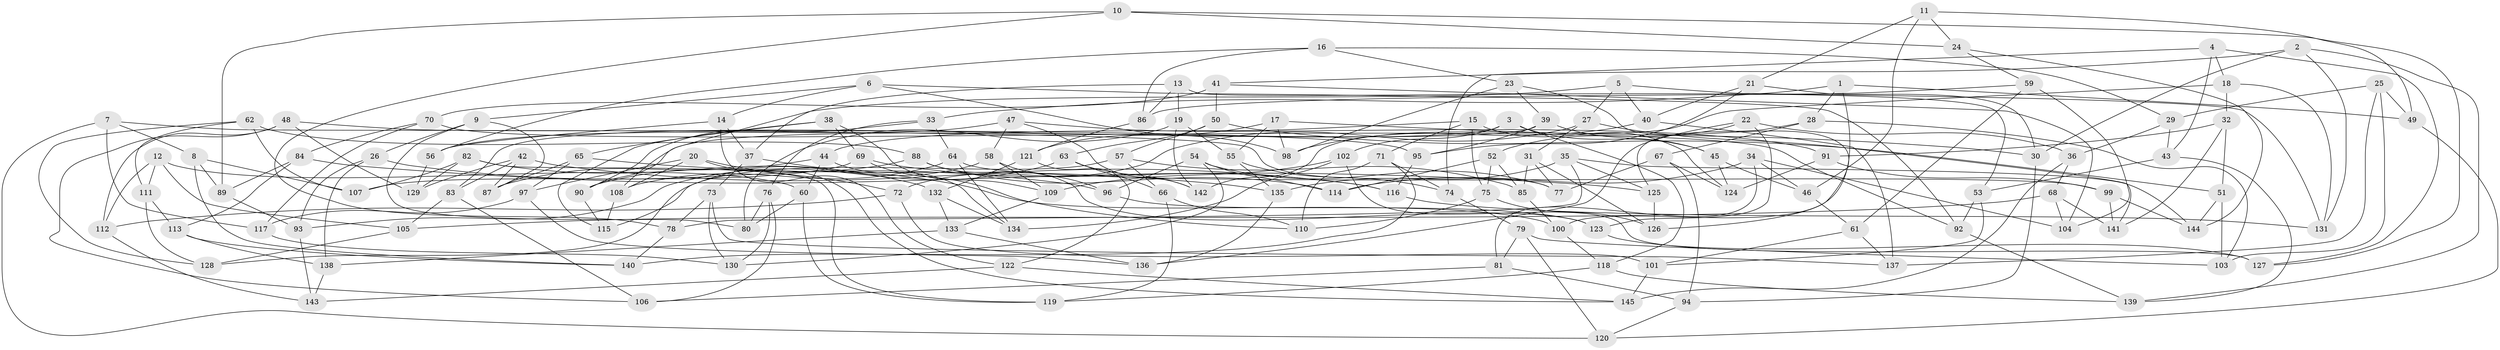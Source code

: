 // Generated by graph-tools (version 1.1) at 2025/59/03/09/25 04:59:21]
// undirected, 145 vertices, 290 edges
graph export_dot {
graph [start="1"]
  node [color=gray90,style=filled];
  1;
  2;
  3;
  4;
  5;
  6;
  7;
  8;
  9;
  10;
  11;
  12;
  13;
  14;
  15;
  16;
  17;
  18;
  19;
  20;
  21;
  22;
  23;
  24;
  25;
  26;
  27;
  28;
  29;
  30;
  31;
  32;
  33;
  34;
  35;
  36;
  37;
  38;
  39;
  40;
  41;
  42;
  43;
  44;
  45;
  46;
  47;
  48;
  49;
  50;
  51;
  52;
  53;
  54;
  55;
  56;
  57;
  58;
  59;
  60;
  61;
  62;
  63;
  64;
  65;
  66;
  67;
  68;
  69;
  70;
  71;
  72;
  73;
  74;
  75;
  76;
  77;
  78;
  79;
  80;
  81;
  82;
  83;
  84;
  85;
  86;
  87;
  88;
  89;
  90;
  91;
  92;
  93;
  94;
  95;
  96;
  97;
  98;
  99;
  100;
  101;
  102;
  103;
  104;
  105;
  106;
  107;
  108;
  109;
  110;
  111;
  112;
  113;
  114;
  115;
  116;
  117;
  118;
  119;
  120;
  121;
  122;
  123;
  124;
  125;
  126;
  127;
  128;
  129;
  130;
  131;
  132;
  133;
  134;
  135;
  136;
  137;
  138;
  139;
  140;
  141;
  142;
  143;
  144;
  145;
  1 -- 49;
  1 -- 33;
  1 -- 100;
  1 -- 28;
  2 -- 131;
  2 -- 30;
  2 -- 41;
  2 -- 139;
  3 -- 45;
  3 -- 118;
  3 -- 102;
  3 -- 83;
  4 -- 43;
  4 -- 18;
  4 -- 127;
  4 -- 74;
  5 -- 27;
  5 -- 40;
  5 -- 131;
  5 -- 108;
  6 -- 92;
  6 -- 9;
  6 -- 14;
  6 -- 98;
  7 -- 77;
  7 -- 120;
  7 -- 117;
  7 -- 8;
  8 -- 89;
  8 -- 107;
  8 -- 140;
  9 -- 87;
  9 -- 26;
  9 -- 80;
  10 -- 24;
  10 -- 78;
  10 -- 127;
  10 -- 89;
  11 -- 49;
  11 -- 24;
  11 -- 21;
  11 -- 46;
  12 -- 111;
  12 -- 60;
  12 -- 105;
  12 -- 112;
  13 -- 86;
  13 -- 37;
  13 -- 53;
  13 -- 19;
  14 -- 122;
  14 -- 56;
  14 -- 37;
  15 -- 75;
  15 -- 71;
  15 -- 124;
  15 -- 44;
  16 -- 29;
  16 -- 56;
  16 -- 23;
  16 -- 86;
  17 -- 30;
  17 -- 121;
  17 -- 55;
  17 -- 98;
  18 -- 131;
  18 -- 32;
  18 -- 142;
  19 -- 55;
  19 -- 80;
  19 -- 142;
  20 -- 97;
  20 -- 72;
  20 -- 145;
  20 -- 108;
  21 -- 30;
  21 -- 40;
  21 -- 95;
  22 -- 52;
  22 -- 36;
  22 -- 136;
  22 -- 123;
  23 -- 39;
  23 -- 98;
  23 -- 126;
  24 -- 144;
  24 -- 59;
  25 -- 103;
  25 -- 29;
  25 -- 49;
  25 -- 137;
  26 -- 96;
  26 -- 93;
  26 -- 138;
  27 -- 72;
  27 -- 141;
  27 -- 31;
  28 -- 67;
  28 -- 103;
  28 -- 125;
  29 -- 36;
  29 -- 43;
  30 -- 94;
  31 -- 77;
  31 -- 126;
  31 -- 85;
  32 -- 141;
  32 -- 51;
  32 -- 91;
  33 -- 76;
  33 -- 64;
  33 -- 90;
  34 -- 104;
  34 -- 81;
  34 -- 114;
  34 -- 46;
  35 -- 125;
  35 -- 144;
  35 -- 78;
  35 -- 135;
  36 -- 145;
  36 -- 68;
  37 -- 73;
  37 -- 100;
  38 -- 69;
  38 -- 115;
  38 -- 109;
  38 -- 65;
  39 -- 95;
  39 -- 45;
  39 -- 90;
  40 -- 137;
  40 -- 98;
  41 -- 70;
  41 -- 104;
  41 -- 50;
  42 -- 83;
  42 -- 87;
  42 -- 129;
  42 -- 116;
  43 -- 53;
  43 -- 139;
  44 -- 87;
  44 -- 134;
  44 -- 60;
  45 -- 124;
  45 -- 46;
  46 -- 61;
  47 -- 56;
  47 -- 91;
  47 -- 142;
  47 -- 58;
  48 -- 112;
  48 -- 95;
  48 -- 106;
  48 -- 129;
  49 -- 120;
  50 -- 51;
  50 -- 63;
  50 -- 57;
  51 -- 144;
  51 -- 103;
  52 -- 75;
  52 -- 114;
  52 -- 85;
  53 -- 92;
  53 -- 101;
  54 -- 77;
  54 -- 114;
  54 -- 130;
  54 -- 96;
  55 -- 74;
  55 -- 135;
  56 -- 129;
  57 -- 66;
  57 -- 85;
  57 -- 115;
  58 -- 128;
  58 -- 96;
  58 -- 109;
  59 -- 86;
  59 -- 61;
  59 -- 104;
  60 -- 119;
  60 -- 80;
  61 -- 137;
  61 -- 101;
  62 -- 128;
  62 -- 88;
  62 -- 107;
  62 -- 111;
  63 -- 93;
  63 -- 142;
  63 -- 66;
  64 -- 108;
  64 -- 99;
  64 -- 134;
  65 -- 135;
  65 -- 87;
  65 -- 97;
  66 -- 110;
  66 -- 119;
  67 -- 94;
  67 -- 124;
  67 -- 77;
  68 -- 141;
  68 -- 104;
  68 -- 105;
  69 -- 110;
  69 -- 107;
  69 -- 116;
  70 -- 92;
  70 -- 84;
  70 -- 117;
  71 -- 74;
  71 -- 110;
  71 -- 140;
  72 -- 112;
  72 -- 101;
  73 -- 130;
  73 -- 78;
  73 -- 137;
  74 -- 79;
  75 -- 126;
  75 -- 110;
  76 -- 80;
  76 -- 106;
  76 -- 130;
  78 -- 140;
  79 -- 103;
  79 -- 81;
  79 -- 120;
  81 -- 94;
  81 -- 106;
  82 -- 119;
  82 -- 129;
  82 -- 107;
  82 -- 132;
  83 -- 105;
  83 -- 106;
  84 -- 113;
  84 -- 125;
  84 -- 89;
  85 -- 100;
  86 -- 121;
  88 -- 123;
  88 -- 114;
  88 -- 90;
  89 -- 93;
  90 -- 115;
  91 -- 124;
  91 -- 99;
  92 -- 139;
  93 -- 143;
  94 -- 120;
  95 -- 116;
  96 -- 123;
  97 -- 136;
  97 -- 117;
  99 -- 141;
  99 -- 144;
  100 -- 118;
  101 -- 145;
  102 -- 127;
  102 -- 109;
  102 -- 134;
  105 -- 128;
  108 -- 115;
  109 -- 133;
  111 -- 128;
  111 -- 113;
  112 -- 143;
  113 -- 138;
  113 -- 140;
  116 -- 131;
  117 -- 130;
  118 -- 119;
  118 -- 139;
  121 -- 122;
  121 -- 132;
  122 -- 143;
  122 -- 145;
  123 -- 127;
  125 -- 126;
  132 -- 134;
  132 -- 133;
  133 -- 138;
  133 -- 136;
  135 -- 136;
  138 -- 143;
}
